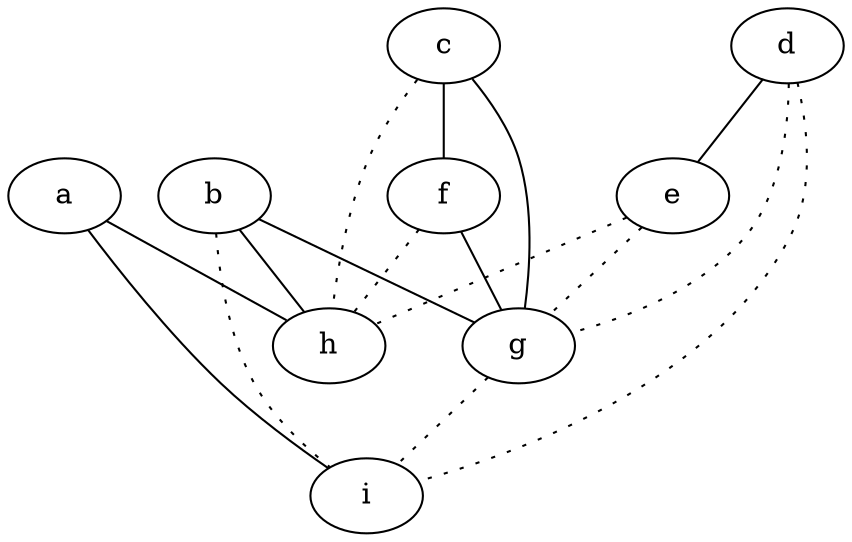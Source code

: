 graph {
a -- h;
a -- i;
b -- g;
b -- h;
b -- i [style=dotted];
c -- f;
c -- g;
c -- h [style=dotted];
d -- e;
d -- g [style=dotted];
d -- i [style=dotted];
e -- g [style=dotted];
e -- h [style=dotted];
f -- g;
f -- h [style=dotted];
g -- i [style=dotted];
}
